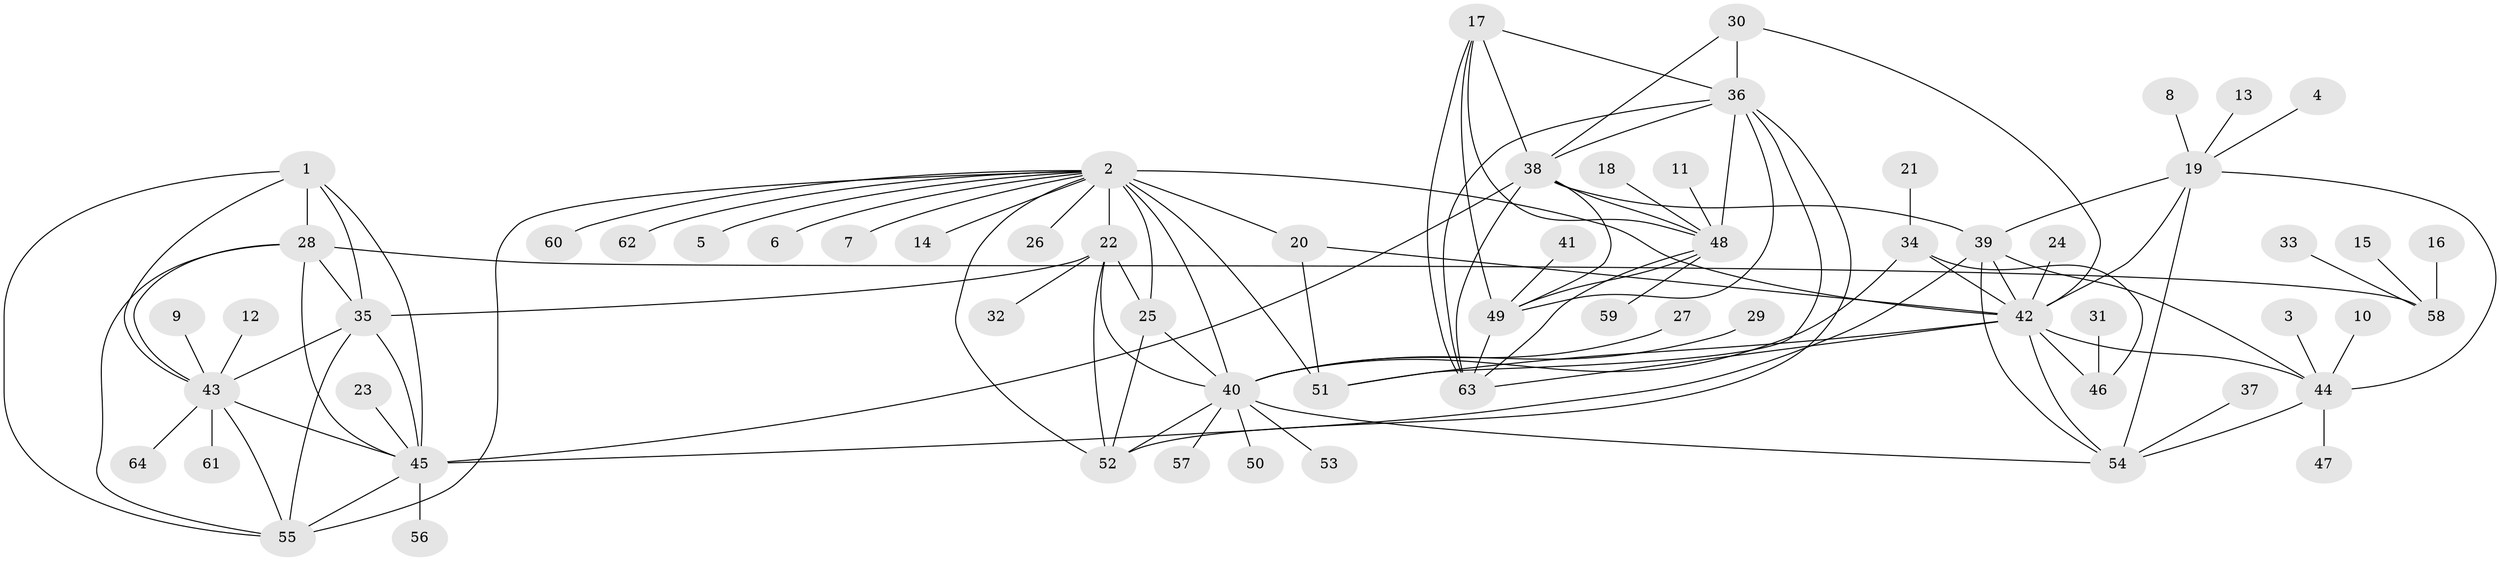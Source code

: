 // original degree distribution, {9: 0.047244094488188976, 10: 0.023622047244094488, 6: 0.07086614173228346, 7: 0.03937007874015748, 8: 0.031496062992125984, 12: 0.007874015748031496, 11: 0.015748031496062992, 5: 0.007874015748031496, 14: 0.007874015748031496, 3: 0.023622047244094488, 1: 0.5905511811023622, 2: 0.12598425196850394, 4: 0.007874015748031496}
// Generated by graph-tools (version 1.1) at 2025/26/03/09/25 03:26:45]
// undirected, 64 vertices, 109 edges
graph export_dot {
graph [start="1"]
  node [color=gray90,style=filled];
  1;
  2;
  3;
  4;
  5;
  6;
  7;
  8;
  9;
  10;
  11;
  12;
  13;
  14;
  15;
  16;
  17;
  18;
  19;
  20;
  21;
  22;
  23;
  24;
  25;
  26;
  27;
  28;
  29;
  30;
  31;
  32;
  33;
  34;
  35;
  36;
  37;
  38;
  39;
  40;
  41;
  42;
  43;
  44;
  45;
  46;
  47;
  48;
  49;
  50;
  51;
  52;
  53;
  54;
  55;
  56;
  57;
  58;
  59;
  60;
  61;
  62;
  63;
  64;
  1 -- 28 [weight=1.0];
  1 -- 35 [weight=1.0];
  1 -- 43 [weight=1.0];
  1 -- 45 [weight=1.0];
  1 -- 55 [weight=1.0];
  2 -- 5 [weight=1.0];
  2 -- 6 [weight=1.0];
  2 -- 7 [weight=1.0];
  2 -- 14 [weight=1.0];
  2 -- 20 [weight=2.0];
  2 -- 22 [weight=1.0];
  2 -- 25 [weight=1.0];
  2 -- 26 [weight=1.0];
  2 -- 40 [weight=1.0];
  2 -- 42 [weight=2.0];
  2 -- 51 [weight=4.0];
  2 -- 52 [weight=2.0];
  2 -- 55 [weight=1.0];
  2 -- 60 [weight=1.0];
  2 -- 62 [weight=1.0];
  3 -- 44 [weight=1.0];
  4 -- 19 [weight=1.0];
  8 -- 19 [weight=1.0];
  9 -- 43 [weight=1.0];
  10 -- 44 [weight=1.0];
  11 -- 48 [weight=1.0];
  12 -- 43 [weight=1.0];
  13 -- 19 [weight=1.0];
  15 -- 58 [weight=1.0];
  16 -- 58 [weight=1.0];
  17 -- 36 [weight=1.0];
  17 -- 38 [weight=1.0];
  17 -- 48 [weight=1.0];
  17 -- 49 [weight=1.0];
  17 -- 63 [weight=1.0];
  18 -- 48 [weight=1.0];
  19 -- 39 [weight=1.0];
  19 -- 42 [weight=1.0];
  19 -- 44 [weight=1.0];
  19 -- 54 [weight=2.0];
  20 -- 42 [weight=1.0];
  20 -- 51 [weight=2.0];
  21 -- 34 [weight=1.0];
  22 -- 25 [weight=1.0];
  22 -- 32 [weight=1.0];
  22 -- 35 [weight=1.0];
  22 -- 40 [weight=1.0];
  22 -- 52 [weight=2.0];
  23 -- 45 [weight=1.0];
  24 -- 42 [weight=1.0];
  25 -- 40 [weight=1.0];
  25 -- 52 [weight=2.0];
  27 -- 40 [weight=1.0];
  28 -- 35 [weight=1.0];
  28 -- 43 [weight=1.0];
  28 -- 45 [weight=1.0];
  28 -- 55 [weight=1.0];
  28 -- 58 [weight=1.0];
  29 -- 40 [weight=1.0];
  30 -- 36 [weight=1.0];
  30 -- 38 [weight=1.0];
  30 -- 42 [weight=1.0];
  31 -- 46 [weight=1.0];
  33 -- 58 [weight=1.0];
  34 -- 40 [weight=1.0];
  34 -- 42 [weight=1.0];
  34 -- 46 [weight=1.0];
  35 -- 43 [weight=1.0];
  35 -- 45 [weight=1.0];
  35 -- 55 [weight=1.0];
  36 -- 38 [weight=1.0];
  36 -- 48 [weight=1.0];
  36 -- 49 [weight=1.0];
  36 -- 51 [weight=1.0];
  36 -- 52 [weight=1.0];
  36 -- 63 [weight=1.0];
  37 -- 54 [weight=1.0];
  38 -- 39 [weight=1.0];
  38 -- 45 [weight=1.0];
  38 -- 48 [weight=1.0];
  38 -- 49 [weight=1.0];
  38 -- 63 [weight=1.0];
  39 -- 42 [weight=2.0];
  39 -- 44 [weight=1.0];
  39 -- 45 [weight=2.0];
  39 -- 54 [weight=2.0];
  40 -- 50 [weight=1.0];
  40 -- 52 [weight=2.0];
  40 -- 53 [weight=1.0];
  40 -- 54 [weight=1.0];
  40 -- 57 [weight=1.0];
  41 -- 49 [weight=1.0];
  42 -- 44 [weight=1.0];
  42 -- 46 [weight=1.0];
  42 -- 51 [weight=2.0];
  42 -- 54 [weight=2.0];
  42 -- 63 [weight=1.0];
  43 -- 45 [weight=1.0];
  43 -- 55 [weight=1.0];
  43 -- 61 [weight=1.0];
  43 -- 64 [weight=1.0];
  44 -- 47 [weight=1.0];
  44 -- 54 [weight=2.0];
  45 -- 55 [weight=1.0];
  45 -- 56 [weight=1.0];
  48 -- 49 [weight=1.0];
  48 -- 59 [weight=1.0];
  48 -- 63 [weight=1.0];
  49 -- 63 [weight=1.0];
}
